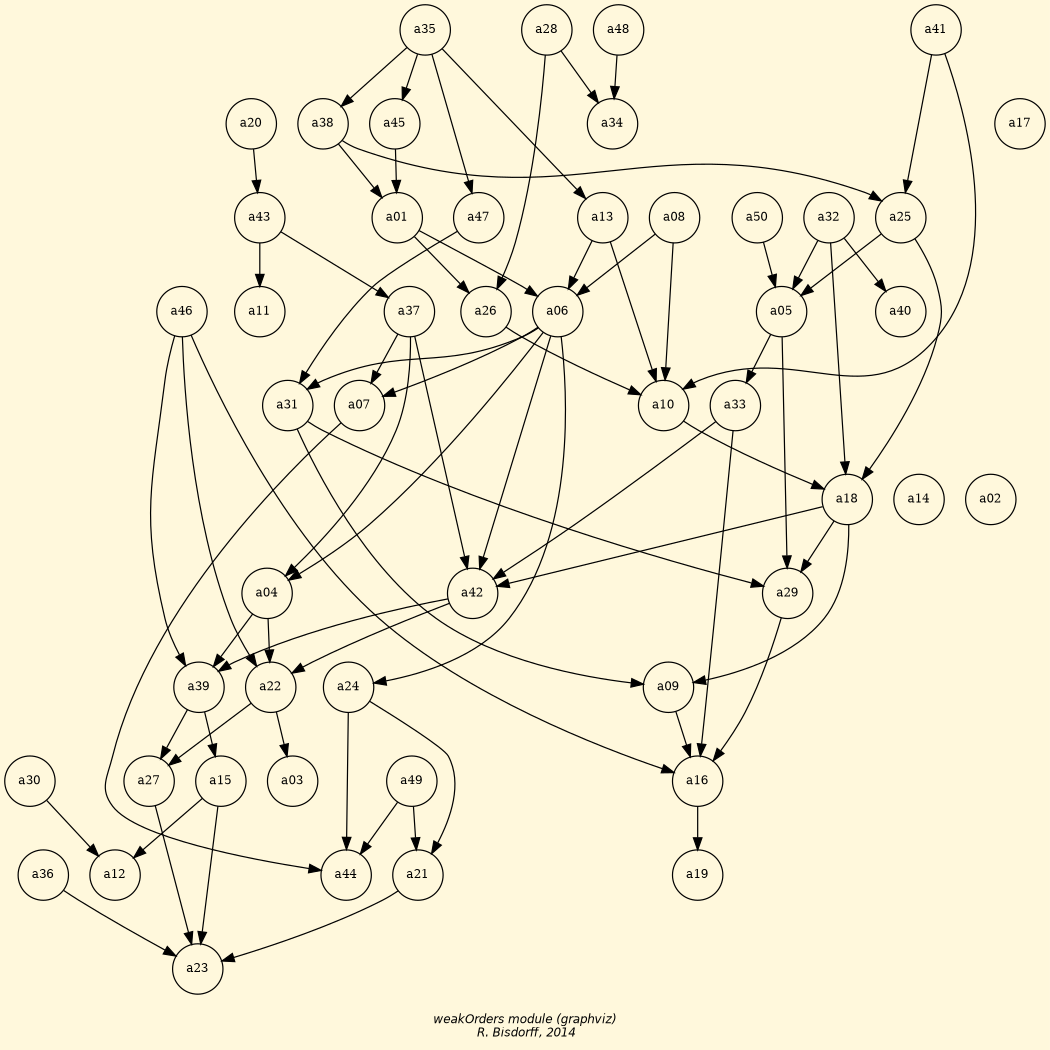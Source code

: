 digraph G {
graph [ bgcolor = cornsilk, ordering = out, fontname = "Helvetica-Oblique",
 fontsize = 12,
 label = "\nweakOrders module (graphviz)\n R. Bisdorff, 2014", size="7,7",fontsize=10];
a27 [shape = "circle", label = "a27", fontsize=10];
a05 [shape = "circle", label = "a05", fontsize=10];
a46 [shape = "circle", label = "a46", fontsize=10];
a29 [shape = "circle", label = "a29", fontsize=10];
a33 [shape = "circle", label = "a33", fontsize=10];
a09 [shape = "circle", label = "a09", fontsize=10];
a12 [shape = "circle", label = "a12", fontsize=10];
a19 [shape = "circle", label = "a19", fontsize=10];
a06 [shape = "circle", label = "a06", fontsize=10];
a10 [shape = "circle", label = "a10", fontsize=10];
a41 [shape = "circle", label = "a41", fontsize=10];
a21 [shape = "circle", label = "a21", fontsize=10];
a31 [shape = "circle", label = "a31", fontsize=10];
a26 [shape = "circle", label = "a26", fontsize=10];
a22 [shape = "circle", label = "a22", fontsize=10];
a45 [shape = "circle", label = "a45", fontsize=10];
a08 [shape = "circle", label = "a08", fontsize=10];
a47 [shape = "circle", label = "a47", fontsize=10];
a14 [shape = "circle", label = "a14", fontsize=10];
a42 [shape = "circle", label = "a42", fontsize=10];
a39 [shape = "circle", label = "a39", fontsize=10];
a25 [shape = "circle", label = "a25", fontsize=10];
a03 [shape = "circle", label = "a03", fontsize=10];
a01 [shape = "circle", label = "a01", fontsize=10];
a32 [shape = "circle", label = "a32", fontsize=10];
a48 [shape = "circle", label = "a48", fontsize=10];
a23 [shape = "circle", label = "a23", fontsize=10];
a38 [shape = "circle", label = "a38", fontsize=10];
a44 [shape = "circle", label = "a44", fontsize=10];
a02 [shape = "circle", label = "a02", fontsize=10];
a20 [shape = "circle", label = "a20", fontsize=10];
a16 [shape = "circle", label = "a16", fontsize=10];
a07 [shape = "circle", label = "a07", fontsize=10];
a04 [shape = "circle", label = "a04", fontsize=10];
a36 [shape = "circle", label = "a36", fontsize=10];
a35 [shape = "circle", label = "a35", fontsize=10];
a24 [shape = "circle", label = "a24", fontsize=10];
a13 [shape = "circle", label = "a13", fontsize=10];
a43 [shape = "circle", label = "a43", fontsize=10];
a40 [shape = "circle", label = "a40", fontsize=10];
a15 [shape = "circle", label = "a15", fontsize=10];
a17 [shape = "circle", label = "a17", fontsize=10];
a11 [shape = "circle", label = "a11", fontsize=10];
a34 [shape = "circle", label = "a34", fontsize=10];
a49 [shape = "circle", label = "a49", fontsize=10];
a50 [shape = "circle", label = "a50", fontsize=10];
a37 [shape = "circle", label = "a37", fontsize=10];
a28 [shape = "circle", label = "a28", fontsize=10];
a18 [shape = "circle", label = "a18", fontsize=10];
a30 [shape = "circle", label = "a30", fontsize=10];
{ rank = same; a48; a28; a35; a41; }
{ rank = same; a34; a38; a45; a20; a17; }
{ rank = same; a32; a13; a43; a08; a47; a01; a25; a50; }
{ rank = same; a05; a26; a40; a11; a06; a37; a46; }
{ rank = same; a33; a31; a10; a07; }
{ rank = same; a02; a14; a18; }
{ rank = same; a42; a29; a04; }
{ rank = same; a24; a39; a22; a09; }
{ rank = same; a27; a16; a15; a49; a03; a30; }
{ rank = same; a12; a19; a44; a36; }
{ rank = same; a21; }
{ rank = same; a23; }
a48-> a34 [style="setlinewidth(1)",color=black] ;
a28-> a34 [style="setlinewidth(1)",color=black] ;
a28-> a26 [style="setlinewidth(1)",color=black] ;
a35-> a38 [style="setlinewidth(1)",color=black] ;
a35-> a45 [style="setlinewidth(1)",color=black] ;
a35-> a13 [style="setlinewidth(1)",color=black] ;
a35-> a47 [style="setlinewidth(1)",color=black] ;
a41-> a25 [style="setlinewidth(1)",color=black] ;
a41-> a10 [style="setlinewidth(1)",color=black] ;
a38-> a01 [style="setlinewidth(1)",color=black] ;
a38-> a25 [style="setlinewidth(1)",color=black] ;
a45-> a01 [style="setlinewidth(1)",color=black] ;
a20-> a43 [style="setlinewidth(1)",color=black] ;
a32-> a05 [style="setlinewidth(1)",color=black] ;
a32-> a40 [style="setlinewidth(1)",color=black] ;
a32-> a18 [style="setlinewidth(1)",color=black] ;
a13-> a06 [style="setlinewidth(1)",color=black] ;
a13-> a10 [style="setlinewidth(1)",color=black] ;
a43-> a11 [style="setlinewidth(1)",color=black] ;
a43-> a37 [style="setlinewidth(1)",color=black] ;
a08-> a06 [style="setlinewidth(1)",color=black] ;
a08-> a10 [style="setlinewidth(1)",color=black] ;
a47-> a31 [style="setlinewidth(1)",color=black] ;
a01-> a26 [style="setlinewidth(1)",color=black] ;
a01-> a06 [style="setlinewidth(1)",color=black] ;
a25-> a05 [style="setlinewidth(1)",color=black] ;
a25-> a18 [style="setlinewidth(1)",color=black] ;
a50-> a05 [style="setlinewidth(1)",color=black] ;
a05-> a33 [style="setlinewidth(1)",color=black] ;
a05-> a29 [style="setlinewidth(1)",color=black] ;
a26-> a10 [style="setlinewidth(1)",color=black] ;
a06-> a31 [style="setlinewidth(1)",color=black] ;
a06-> a07 [style="setlinewidth(1)",color=black] ;
a06-> a42 [style="setlinewidth(1)",color=black] ;
a06-> a04 [style="setlinewidth(1)",color=black] ;
a06-> a24 [style="setlinewidth(1)",color=black] ;
a37-> a07 [style="setlinewidth(1)",color=black] ;
a37-> a42 [style="setlinewidth(1)",color=black] ;
a37-> a04 [style="setlinewidth(1)",color=black] ;
a46-> a39 [style="setlinewidth(1)",color=black] ;
a46-> a22 [style="setlinewidth(1)",color=black] ;
a46-> a16 [style="setlinewidth(1)",color=black] ;
a33-> a42 [style="setlinewidth(1)",color=black] ;
a33-> a16 [style="setlinewidth(1)",color=black] ;
a31-> a29 [style="setlinewidth(1)",color=black] ;
a31-> a09 [style="setlinewidth(1)",color=black] ;
a10-> a18 [style="setlinewidth(1)",color=black] ;
a07-> a44 [style="setlinewidth(1)",color=black] ;
a18-> a42 [style="setlinewidth(1)",color=black] ;
a18-> a29 [style="setlinewidth(1)",color=black] ;
a18-> a09 [style="setlinewidth(1)",color=black] ;
a42-> a39 [style="setlinewidth(1)",color=black] ;
a42-> a22 [style="setlinewidth(1)",color=black] ;
a29-> a16 [style="setlinewidth(1)",color=black] ;
a04-> a39 [style="setlinewidth(1)",color=black] ;
a04-> a22 [style="setlinewidth(1)",color=black] ;
a24-> a44 [style="setlinewidth(1)",color=black] ;
a24-> a21 [style="setlinewidth(1)",color=black] ;
a39-> a27 [style="setlinewidth(1)",color=black] ;
a39-> a15 [style="setlinewidth(1)",color=black] ;
a22-> a27 [style="setlinewidth(1)",color=black] ;
a22-> a03 [style="setlinewidth(1)",color=black] ;
a09-> a16 [style="setlinewidth(1)",color=black] ;
a27-> a23 [style="setlinewidth(1)",color=black] ;
a16-> a19 [style="setlinewidth(1)",color=black] ;
a15-> a12 [style="setlinewidth(1)",color=black] ;
a15-> a23 [style="setlinewidth(1)",color=black] ;
a49-> a44 [style="setlinewidth(1)",color=black] ;
a49-> a21 [style="setlinewidth(1)",color=black] ;
a30-> a12 [style="setlinewidth(1)",color=black] ;
a36-> a23 [style="setlinewidth(1)",color=black] ;
a21-> a23 [style="setlinewidth(1)",color=black] ;
}
 
